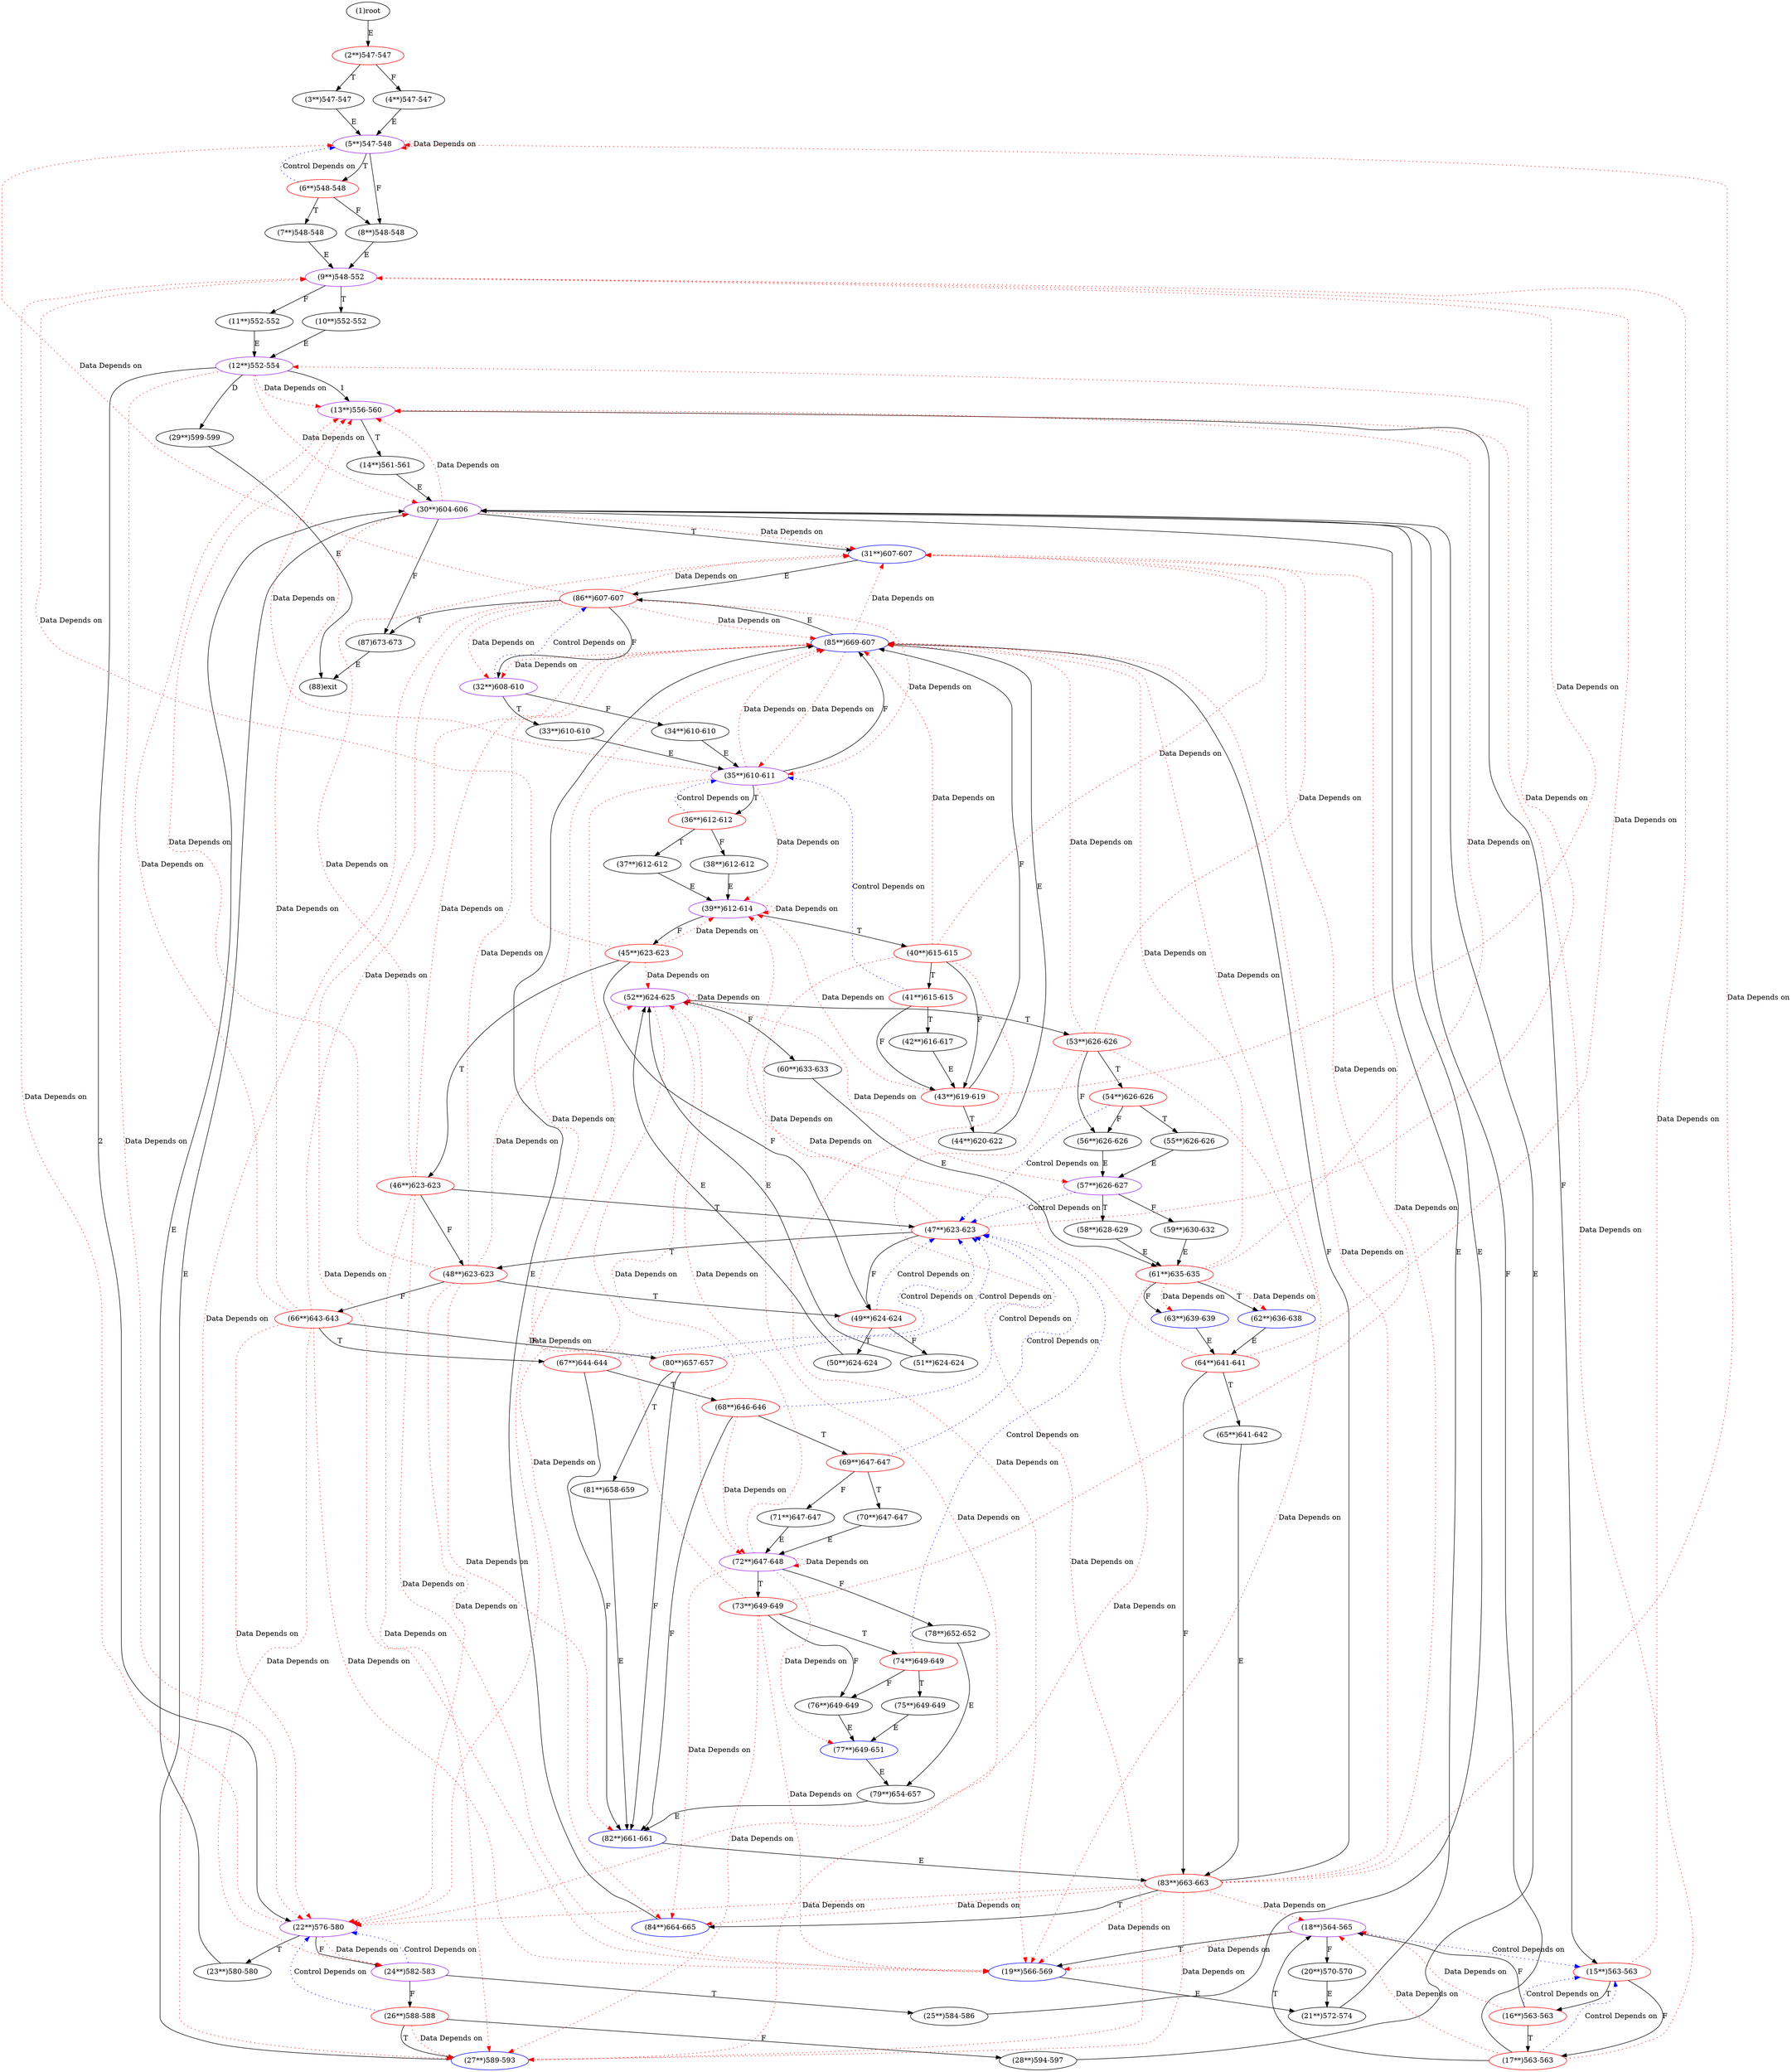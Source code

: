 digraph "" { 
1[ label="(1)root"];
2[ label="(2**)547-547",color=red];
3[ label="(3**)547-547"];
4[ label="(4**)547-547"];
5[ label="(5**)547-548",color=purple];
6[ label="(6**)548-548",color=red];
7[ label="(7**)548-548"];
8[ label="(8**)548-548"];
9[ label="(9**)548-552",color=purple];
10[ label="(10**)552-552"];
11[ label="(11**)552-552"];
12[ label="(12**)552-554",color=purple];
13[ label="(13**)556-560",color=purple];
14[ label="(14**)561-561"];
15[ label="(15**)563-563",color=red];
17[ label="(17**)563-563",color=red];
16[ label="(16**)563-563",color=red];
19[ label="(19**)566-569",color=blue];
18[ label="(18**)564-565",color=purple];
21[ label="(21**)572-574"];
20[ label="(20**)570-570"];
23[ label="(23**)580-580"];
22[ label="(22**)576-580",color=purple];
25[ label="(25**)584-586"];
24[ label="(24**)582-583",color=purple];
27[ label="(27**)589-593",color=blue];
26[ label="(26**)588-588",color=red];
29[ label="(29**)599-599"];
28[ label="(28**)594-597"];
31[ label="(31**)607-607",color=blue];
30[ label="(30**)604-606",color=purple];
34[ label="(34**)610-610"];
35[ label="(35**)610-611",color=purple];
32[ label="(32**)608-610",color=purple];
33[ label="(33**)610-610"];
38[ label="(38**)612-612"];
39[ label="(39**)612-614",color=purple];
36[ label="(36**)612-612",color=red];
37[ label="(37**)612-612"];
42[ label="(42**)616-617"];
43[ label="(43**)619-619",color=red];
40[ label="(40**)615-615",color=red];
41[ label="(41**)615-615",color=red];
46[ label="(46**)623-623",color=red];
47[ label="(47**)623-623",color=red];
44[ label="(44**)620-622"];
45[ label="(45**)623-623",color=red];
51[ label="(51**)624-624"];
50[ label="(50**)624-624"];
49[ label="(49**)624-624",color=red];
48[ label="(48**)623-623",color=red];
55[ label="(55**)626-626"];
54[ label="(54**)626-626",color=red];
53[ label="(53**)626-626",color=red];
52[ label="(52**)624-625",color=purple];
59[ label="(59**)630-632"];
58[ label="(58**)628-629"];
57[ label="(57**)626-627",color=purple];
56[ label="(56**)626-626"];
63[ label="(63**)639-639",color=blue];
62[ label="(62**)636-638",color=blue];
61[ label="(61**)635-635",color=red];
60[ label="(60**)633-633"];
68[ label="(68**)646-646",color=red];
69[ label="(69**)647-647",color=red];
70[ label="(70**)647-647"];
71[ label="(71**)647-647"];
64[ label="(64**)641-641",color=red];
65[ label="(65**)641-642"];
66[ label="(66**)643-643",color=red];
67[ label="(67**)644-644",color=red];
76[ label="(76**)649-649"];
77[ label="(77**)649-651",color=blue];
78[ label="(78**)652-652"];
79[ label="(79**)654-657"];
72[ label="(72**)647-648",color=purple];
73[ label="(73**)649-649",color=red];
74[ label="(74**)649-649",color=red];
75[ label="(75**)649-649"];
85[ label="(85**)669-607",color=blue];
84[ label="(84**)664-665",color=blue];
87[ label="(87)673-673"];
86[ label="(86**)607-607",color=red];
81[ label="(81**)658-659"];
80[ label="(80**)657-657",color=red];
83[ label="(83**)663-663",color=red];
82[ label="(82**)661-661",color=blue];
88[ label="(88)exit"];
1->2[ label="E"];
2->4[ label="F"];
2->3[ label="T"];
3->5[ label="E"];
4->5[ label="E"];
5->8[ label="F"];
5->6[ label="T"];
6->8[ label="F"];
6->7[ label="T"];
7->9[ label="E"];
8->9[ label="E"];
9->11[ label="F"];
9->10[ label="T"];
10->12[ label="E"];
11->12[ label="E"];
12->13[ label="1"];
12->22[ label="2"];
12->29[ label="D"];
13->15[ label="F"];
13->14[ label="T"];
14->30[ label="E"];
15->17[ label="F"];
15->16[ label="T"];
16->18[ label="F"];
16->17[ label="T"];
17->30[ label="F"];
17->18[ label="T"];
18->20[ label="F"];
18->19[ label="T"];
19->21[ label="E"];
20->21[ label="E"];
21->30[ label="E"];
22->24[ label="F"];
22->23[ label="T"];
23->30[ label="E"];
24->26[ label="F"];
24->25[ label="T"];
25->30[ label="E"];
26->28[ label="F"];
26->27[ label="T"];
27->30[ label="E"];
28->30[ label="E"];
29->88[ label="E"];
30->87[ label="F"];
30->31[ label="T"];
31->86[ label="E"];
32->34[ label="F"];
32->33[ label="T"];
33->35[ label="E"];
34->35[ label="E"];
35->85[ label="F"];
35->36[ label="T"];
36->38[ label="F"];
36->37[ label="T"];
37->39[ label="E"];
38->39[ label="E"];
39->45[ label="F"];
39->40[ label="T"];
40->43[ label="F"];
40->41[ label="T"];
41->43[ label="F"];
41->42[ label="T"];
42->43[ label="E"];
43->85[ label="F"];
43->44[ label="T"];
44->85[ label="E"];
45->49[ label="F"];
45->46[ label="T"];
46->48[ label="F"];
46->47[ label="T"];
47->49[ label="F"];
47->48[ label="T"];
48->66[ label="F"];
48->49[ label="T"];
49->51[ label="F"];
49->50[ label="T"];
50->52[ label="E"];
51->52[ label="E"];
52->60[ label="F"];
52->53[ label="T"];
53->56[ label="F"];
53->54[ label="T"];
54->56[ label="F"];
54->55[ label="T"];
55->57[ label="E"];
56->57[ label="E"];
57->59[ label="F"];
57->58[ label="T"];
58->61[ label="E"];
59->61[ label="E"];
60->61[ label="E"];
61->63[ label="F"];
61->62[ label="T"];
62->64[ label="E"];
63->64[ label="E"];
64->83[ label="F"];
64->65[ label="T"];
65->83[ label="E"];
66->80[ label="F"];
66->67[ label="T"];
67->82[ label="F"];
67->68[ label="T"];
68->82[ label="F"];
68->69[ label="T"];
69->71[ label="F"];
69->70[ label="T"];
70->72[ label="E"];
71->72[ label="E"];
72->78[ label="F"];
72->73[ label="T"];
73->76[ label="F"];
73->74[ label="T"];
74->76[ label="F"];
74->75[ label="T"];
75->77[ label="E"];
76->77[ label="E"];
77->79[ label="E"];
78->79[ label="E"];
79->82[ label="E"];
80->82[ label="F"];
80->81[ label="T"];
81->82[ label="E"];
82->83[ label="E"];
83->85[ label="F"];
83->84[ label="T"];
84->85[ label="E"];
85->86[ label="E"];
86->32[ label="F"];
86->87[ label="T"];
87->88[ label="E"];
5->5[ color="red" label="Data Depends on" style = dotted ];
6->5[ color="blue" label="Control Depends on" style = dotted ];
12->13[ color="red" label="Data Depends on" style = dotted ];
12->30[ color="red" label="Data Depends on" style = dotted ];
12->22[ color="red" label="Data Depends on" style = dotted ];
15->9[ color="red" label="Data Depends on" style = dotted ];
17->18[ color="red" label="Data Depends on" style = dotted ];
17->13[ color="red" label="Data Depends on" style = dotted ];
17->15[ color="blue" label="Control Depends on" style = dotted ];
16->18[ color="red" label="Data Depends on" style = dotted ];
16->15[ color="blue" label="Control Depends on" style = dotted ];
18->19[ color="red" label="Data Depends on" style = dotted ];
18->15[ color="blue" label="Control Depends on" style = dotted ];
22->9[ color="red" label="Data Depends on" style = dotted ];
22->24[ color="red" label="Data Depends on" style = dotted ];
24->22[ color="blue" label="Control Depends on" style = dotted ];
26->27[ color="red" label="Data Depends on" style = dotted ];
26->22[ color="blue" label="Control Depends on" style = dotted ];
30->31[ color="red" label="Data Depends on" style = dotted ];
30->13[ color="red" label="Data Depends on" style = dotted ];
35->85[ color="red" label="Data Depends on" style = dotted ];
35->39[ color="red" label="Data Depends on" style = dotted ];
35->22[ color="red" label="Data Depends on" style = dotted ];
35->13[ color="red" label="Data Depends on" style = dotted ];
32->86[ color="blue" label="Control Depends on" style = dotted ];
39->39[ color="red" label="Data Depends on" style = dotted ];
36->35[ color="blue" label="Control Depends on" style = dotted ];
43->9[ color="red" label="Data Depends on" style = dotted ];
43->39[ color="red" label="Data Depends on" style = dotted ];
40->27[ color="red" label="Data Depends on" style = dotted ];
40->31[ color="red" label="Data Depends on" style = dotted ];
40->19[ color="red" label="Data Depends on" style = dotted ];
40->85[ color="red" label="Data Depends on" style = dotted ];
41->35[ color="blue" label="Control Depends on" style = dotted ];
46->31[ color="red" label="Data Depends on" style = dotted ];
46->27[ color="red" label="Data Depends on" style = dotted ];
46->85[ color="red" label="Data Depends on" style = dotted ];
46->19[ color="red" label="Data Depends on" style = dotted ];
47->12[ color="red" label="Data Depends on" style = dotted ];
47->52[ color="red" label="Data Depends on" style = dotted ];
45->9[ color="red" label="Data Depends on" style = dotted ];
45->52[ color="red" label="Data Depends on" style = dotted ];
45->39[ color="red" label="Data Depends on" style = dotted ];
49->47[ color="blue" label="Control Depends on" style = dotted ];
48->85[ color="red" label="Data Depends on" style = dotted ];
48->22[ color="red" label="Data Depends on" style = dotted ];
48->82[ color="red" label="Data Depends on" style = dotted ];
48->52[ color="red" label="Data Depends on" style = dotted ];
48->13[ color="red" label="Data Depends on" style = dotted ];
54->47[ color="blue" label="Control Depends on" style = dotted ];
53->19[ color="red" label="Data Depends on" style = dotted ];
53->85[ color="red" label="Data Depends on" style = dotted ];
53->31[ color="red" label="Data Depends on" style = dotted ];
53->27[ color="red" label="Data Depends on" style = dotted ];
52->52[ color="red" label="Data Depends on" style = dotted ];
52->84[ color="red" label="Data Depends on" style = dotted ];
52->72[ color="red" label="Data Depends on" style = dotted ];
52->57[ color="red" label="Data Depends on" style = dotted ];
57->47[ color="blue" label="Control Depends on" style = dotted ];
62->85[ color="red" label="Data Depends on" style = dotted ];
61->63[ color="red" label="Data Depends on" style = dotted ];
61->13[ color="red" label="Data Depends on" style = dotted ];
61->62[ color="red" label="Data Depends on" style = dotted ];
61->22[ color="red" label="Data Depends on" style = dotted ];
61->85[ color="red" label="Data Depends on" style = dotted ];
68->72[ color="red" label="Data Depends on" style = dotted ];
68->47[ color="blue" label="Control Depends on" style = dotted ];
69->47[ color="blue" label="Control Depends on" style = dotted ];
64->39[ color="red" label="Data Depends on" style = dotted ];
64->9[ color="red" label="Data Depends on" style = dotted ];
66->22[ color="red" label="Data Depends on" style = dotted ];
66->19[ color="red" label="Data Depends on" style = dotted ];
66->85[ color="red" label="Data Depends on" style = dotted ];
66->30[ color="red" label="Data Depends on" style = dotted ];
66->13[ color="red" label="Data Depends on" style = dotted ];
66->24[ color="red" label="Data Depends on" style = dotted ];
67->47[ color="blue" label="Control Depends on" style = dotted ];
72->72[ color="red" label="Data Depends on" style = dotted ];
72->77[ color="red" label="Data Depends on" style = dotted ];
72->52[ color="red" label="Data Depends on" style = dotted ];
72->84[ color="red" label="Data Depends on" style = dotted ];
73->31[ color="red" label="Data Depends on" style = dotted ];
73->27[ color="red" label="Data Depends on" style = dotted ];
73->85[ color="red" label="Data Depends on" style = dotted ];
73->19[ color="red" label="Data Depends on" style = dotted ];
74->47[ color="blue" label="Control Depends on" style = dotted ];
85->35[ color="red" label="Data Depends on" style = dotted ];
85->32[ color="red" label="Data Depends on" style = dotted ];
85->31[ color="red" label="Data Depends on" style = dotted ];
86->32[ color="red" label="Data Depends on" style = dotted ];
86->19[ color="red" label="Data Depends on" style = dotted ];
86->35[ color="red" label="Data Depends on" style = dotted ];
86->85[ color="red" label="Data Depends on" style = dotted ];
86->5[ color="red" label="Data Depends on" style = dotted ];
86->27[ color="red" label="Data Depends on" style = dotted ];
86->31[ color="red" label="Data Depends on" style = dotted ];
80->47[ color="blue" label="Control Depends on" style = dotted ];
83->22[ color="red" label="Data Depends on" style = dotted ];
83->5[ color="red" label="Data Depends on" style = dotted ];
83->19[ color="red" label="Data Depends on" style = dotted ];
83->18[ color="red" label="Data Depends on" style = dotted ];
83->85[ color="red" label="Data Depends on" style = dotted ];
83->84[ color="red" label="Data Depends on" style = dotted ];
83->31[ color="red" label="Data Depends on" style = dotted ];
83->27[ color="red" label="Data Depends on" style = dotted ];
}